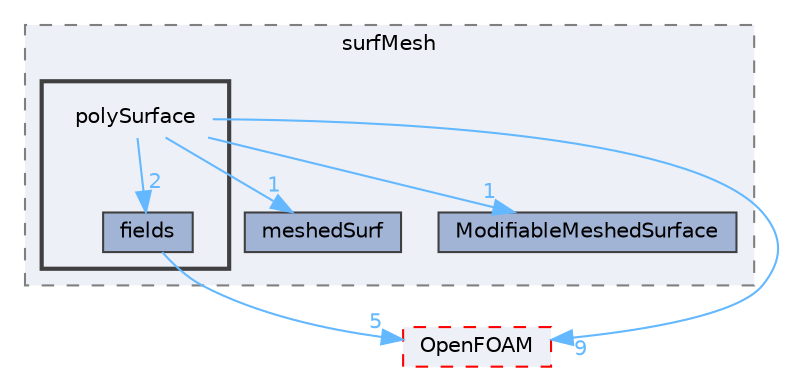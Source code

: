 digraph "src/surfMesh/polySurface"
{
 // LATEX_PDF_SIZE
  bgcolor="transparent";
  edge [fontname=Helvetica,fontsize=10,labelfontname=Helvetica,labelfontsize=10];
  node [fontname=Helvetica,fontsize=10,shape=box,height=0.2,width=0.4];
  compound=true
  subgraph clusterdir_0a88fe22feb23ce5f078a04a1df67721 {
    graph [ bgcolor="#edf0f7", pencolor="grey50", label="surfMesh", fontname=Helvetica,fontsize=10 style="filled,dashed", URL="dir_0a88fe22feb23ce5f078a04a1df67721.html",tooltip=""]
  dir_4643c365105f4b12fff6fc6d2964d662 [label="meshedSurf", fillcolor="#a2b4d6", color="grey25", style="filled", URL="dir_4643c365105f4b12fff6fc6d2964d662.html",tooltip=""];
  dir_6094c66f6b723b04933f12abcf6d210d [label="ModifiableMeshedSurface", fillcolor="#a2b4d6", color="grey25", style="filled", URL="dir_6094c66f6b723b04933f12abcf6d210d.html",tooltip=""];
  subgraph clusterdir_7b9a6746fecd8e6f6f5989ab0146b032 {
    graph [ bgcolor="#edf0f7", pencolor="grey25", label="", fontname=Helvetica,fontsize=10 style="filled,bold", URL="dir_7b9a6746fecd8e6f6f5989ab0146b032.html",tooltip=""]
    dir_7b9a6746fecd8e6f6f5989ab0146b032 [shape=plaintext, label="polySurface"];
  dir_8d61834395f3c8528254dd0d4e58aa55 [label="fields", fillcolor="#a2b4d6", color="grey25", style="filled", URL="dir_8d61834395f3c8528254dd0d4e58aa55.html",tooltip=""];
  }
  }
  dir_c5473ff19b20e6ec4dfe5c310b3778a8 [label="OpenFOAM", fillcolor="#edf0f7", color="red", style="filled,dashed", URL="dir_c5473ff19b20e6ec4dfe5c310b3778a8.html",tooltip=""];
  dir_7b9a6746fecd8e6f6f5989ab0146b032->dir_4643c365105f4b12fff6fc6d2964d662 [headlabel="1", labeldistance=1.5 headhref="dir_002996_002364.html" href="dir_002996_002364.html" color="steelblue1" fontcolor="steelblue1"];
  dir_7b9a6746fecd8e6f6f5989ab0146b032->dir_6094c66f6b723b04933f12abcf6d210d [headlabel="1", labeldistance=1.5 headhref="dir_002996_002421.html" href="dir_002996_002421.html" color="steelblue1" fontcolor="steelblue1"];
  dir_7b9a6746fecd8e6f6f5989ab0146b032->dir_8d61834395f3c8528254dd0d4e58aa55 [headlabel="2", labeldistance=1.5 headhref="dir_002996_001337.html" href="dir_002996_001337.html" color="steelblue1" fontcolor="steelblue1"];
  dir_7b9a6746fecd8e6f6f5989ab0146b032->dir_c5473ff19b20e6ec4dfe5c310b3778a8 [headlabel="9", labeldistance=1.5 headhref="dir_002996_002695.html" href="dir_002996_002695.html" color="steelblue1" fontcolor="steelblue1"];
  dir_8d61834395f3c8528254dd0d4e58aa55->dir_c5473ff19b20e6ec4dfe5c310b3778a8 [headlabel="5", labeldistance=1.5 headhref="dir_001337_002695.html" href="dir_001337_002695.html" color="steelblue1" fontcolor="steelblue1"];
}
